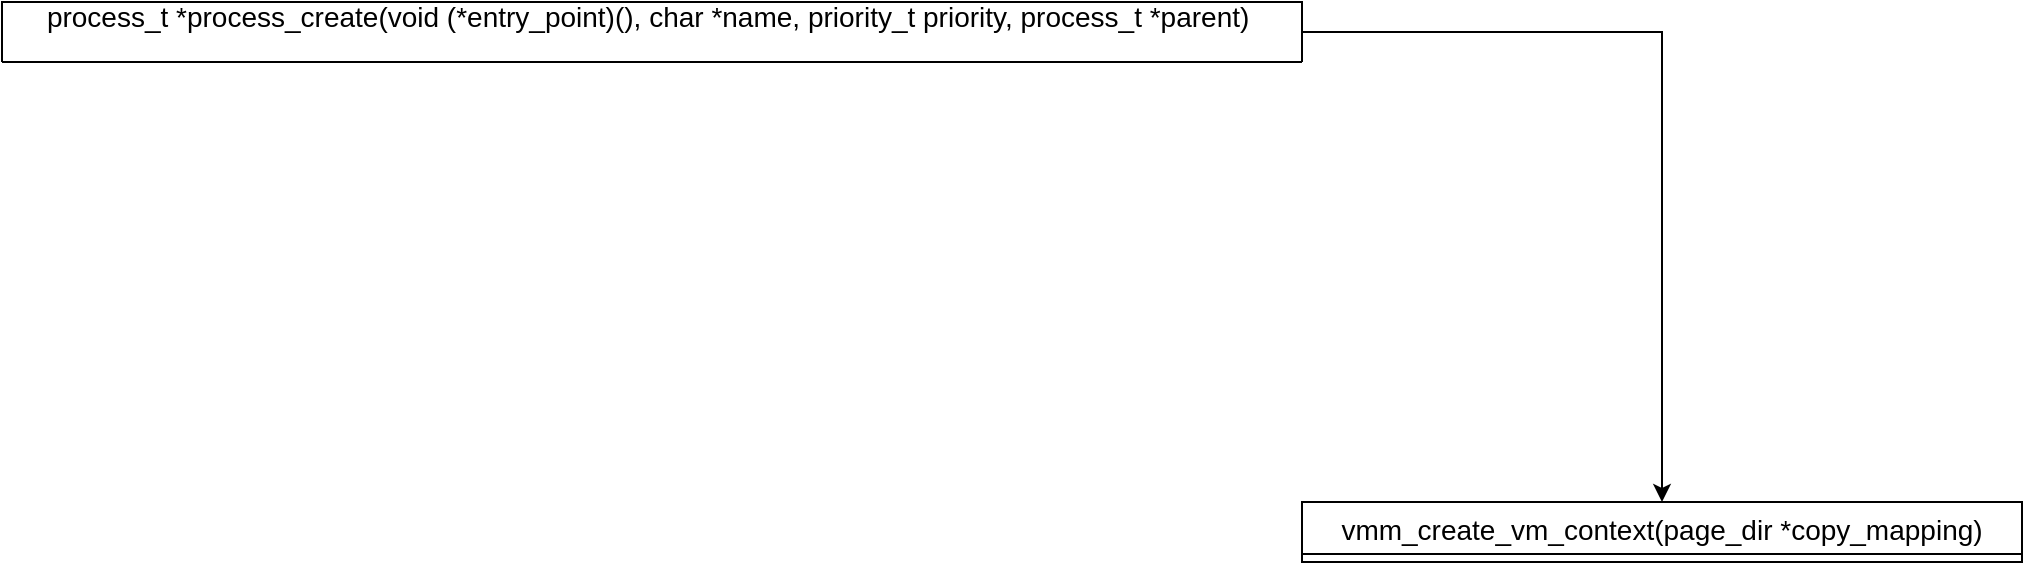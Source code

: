 <mxfile version="22.1.22" type="embed">
  <diagram name="‫עמוד-1‬" id="iKw_10ngqKoM1I22BKpV">
    <mxGraphModel dx="1869" dy="653" grid="1" gridSize="10" guides="1" tooltips="1" connect="1" arrows="1" fold="1" page="1" pageScale="1" pageWidth="827" pageHeight="1169" background="none" math="0" shadow="0">
      <root>
        <mxCell id="0" />
        <mxCell id="1" parent="0" />
        <mxCell id="3" value="process_t *process_create(void (*entry_point)(), char *name, priority_t priority, process_t *parent) &#xa;" style="swimlane;fontStyle=0;childLayout=stackLayout;horizontal=1;startSize=30;horizontalStack=0;resizeParent=1;resizeParentMax=0;resizeLast=0;collapsible=1;marginBottom=0;align=center;fontSize=14;labelBackgroundColor=none;" parent="1" vertex="1" collapsed="1">
          <mxGeometry x="-570" y="40" width="650" height="30" as="geometry">
            <mxRectangle x="-570" y="40" width="610" height="160" as="alternateBounds" />
          </mxGeometry>
        </mxCell>
        <mxCell id="4" value="create new vm context and copy the mapping of our patrent" style="text;strokeColor=none;fillColor=none;spacingLeft=4;spacingRight=4;overflow=hidden;rotatable=0;points=[[0,0.5],[1,0.5]];portConstraint=eastwest;fontSize=12;whiteSpace=wrap;html=1;labelBackgroundColor=none;" parent="3" vertex="1">
          <mxGeometry y="30" width="610" height="30" as="geometry" />
        </mxCell>
        <mxCell id="6" value="Create new pcb using the page directory and the entry_point" style="text;strokeColor=none;fillColor=none;spacingLeft=4;spacingRight=4;overflow=hidden;rotatable=0;points=[[0,0.5],[1,0.5]];portConstraint=eastwest;fontSize=12;whiteSpace=wrap;html=1;labelBackgroundColor=none;" parent="3" vertex="1">
          <mxGeometry y="60" width="610" height="30" as="geometry" />
        </mxCell>
        <mxCell id="5" value="Allocate new pid, copy the name and priority" style="text;strokeColor=none;fillColor=none;spacingLeft=4;spacingRight=4;overflow=hidden;rotatable=0;points=[[0,0.5],[1,0.5]];portConstraint=eastwest;fontSize=12;whiteSpace=wrap;html=1;labelBackgroundColor=none;" parent="3" vertex="1">
          <mxGeometry y="90" width="610" height="30" as="geometry" />
        </mxCell>
        <mxCell id="7" value="Add the process to the scheduler" style="text;strokeColor=none;fillColor=none;spacingLeft=4;spacingRight=4;overflow=hidden;rotatable=0;points=[[0,0.5],[1,0.5]];portConstraint=eastwest;fontSize=12;whiteSpace=wrap;html=1;labelBackgroundColor=none;" parent="3" vertex="1">
          <mxGeometry y="120" width="610" height="40" as="geometry" />
        </mxCell>
        <mxCell id="9" value="vmm_create_vm_context(page_dir *copy_mapping)" style="swimlane;fontStyle=0;childLayout=stackLayout;horizontal=1;startSize=26;horizontalStack=0;resizeParent=1;resizeParentMax=0;resizeLast=0;collapsible=1;marginBottom=0;align=center;fontSize=14;labelBackgroundColor=none;" parent="1" vertex="1" collapsed="1">
          <mxGeometry x="80" y="290" width="360" height="30" as="geometry">
            <mxRectangle x="110" y="280" width="330" height="120" as="alternateBounds" />
          </mxGeometry>
        </mxCell>
        <mxCell id="10" value="Create new page direcotry and copy the mapping of the given page directory, if null copy the kenrel mapping" style="text;strokeColor=none;fillColor=none;spacingLeft=4;spacingRight=4;overflow=hidden;rotatable=0;points=[[0,0.5],[1,0.5]];portConstraint=eastwest;fontSize=12;whiteSpace=wrap;html=1;labelBackgroundColor=none;" parent="9" vertex="1">
          <mxGeometry y="26" width="330" height="34" as="geometry" />
        </mxCell>
        <mxCell id="11" value="Returns the phisical address and the&amp;nbsp;" style="text;strokeColor=none;fillColor=none;spacingLeft=4;spacingRight=4;overflow=hidden;rotatable=0;points=[[0,0.5],[1,0.5]];portConstraint=eastwest;fontSize=12;whiteSpace=wrap;html=1;labelBackgroundColor=none;" parent="9" vertex="1">
          <mxGeometry y="60" width="330" height="30" as="geometry" />
        </mxCell>
        <mxCell id="12" value="Item 3" style="text;strokeColor=none;fillColor=none;spacingLeft=4;spacingRight=4;overflow=hidden;rotatable=0;points=[[0,0.5],[1,0.5]];portConstraint=eastwest;fontSize=12;whiteSpace=wrap;html=1;labelBackgroundColor=none;" parent="9" vertex="1">
          <mxGeometry y="90" width="330" height="30" as="geometry" />
        </mxCell>
        <mxCell id="13" style="edgeStyle=orthogonalEdgeStyle;rounded=0;orthogonalLoop=1;jettySize=auto;html=1;exitX=1;exitY=0.5;exitDx=0;exitDy=0;entryX=0.5;entryY=0;entryDx=0;entryDy=0;labelBackgroundColor=none;fontColor=default;" parent="1" source="4" target="9" edge="1">
          <mxGeometry relative="1" as="geometry" />
        </mxCell>
      </root>
    </mxGraphModel>
  </diagram>
</mxfile>

